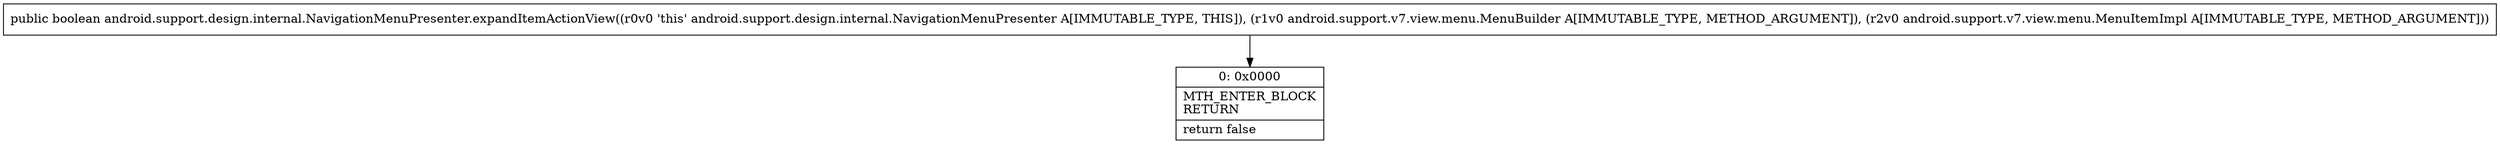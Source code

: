 digraph "CFG forandroid.support.design.internal.NavigationMenuPresenter.expandItemActionView(Landroid\/support\/v7\/view\/menu\/MenuBuilder;Landroid\/support\/v7\/view\/menu\/MenuItemImpl;)Z" {
Node_0 [shape=record,label="{0\:\ 0x0000|MTH_ENTER_BLOCK\lRETURN\l|return false\l}"];
MethodNode[shape=record,label="{public boolean android.support.design.internal.NavigationMenuPresenter.expandItemActionView((r0v0 'this' android.support.design.internal.NavigationMenuPresenter A[IMMUTABLE_TYPE, THIS]), (r1v0 android.support.v7.view.menu.MenuBuilder A[IMMUTABLE_TYPE, METHOD_ARGUMENT]), (r2v0 android.support.v7.view.menu.MenuItemImpl A[IMMUTABLE_TYPE, METHOD_ARGUMENT])) }"];
MethodNode -> Node_0;
}

